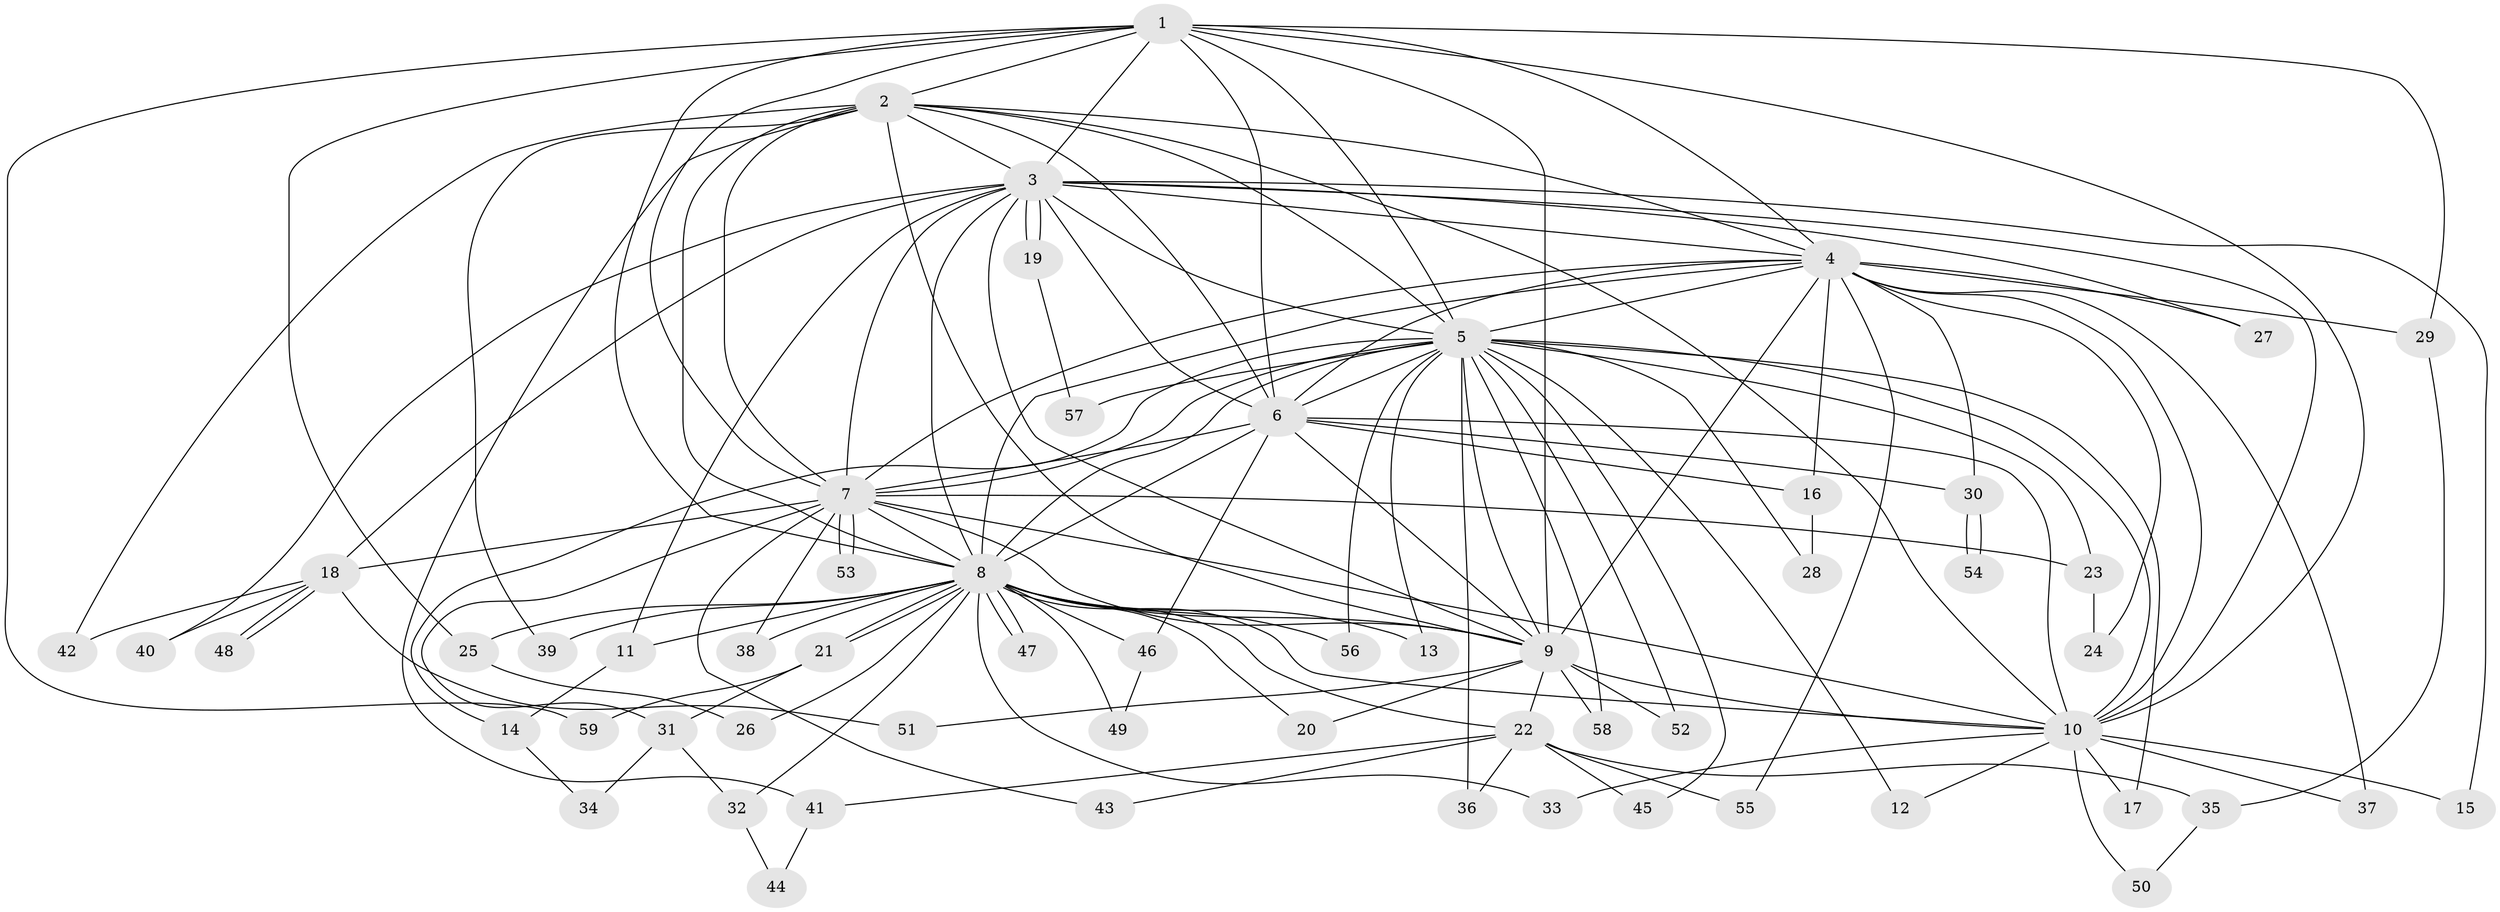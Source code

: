// Generated by graph-tools (version 1.1) at 2025/01/03/09/25 03:01:20]
// undirected, 59 vertices, 143 edges
graph export_dot {
graph [start="1"]
  node [color=gray90,style=filled];
  1;
  2;
  3;
  4;
  5;
  6;
  7;
  8;
  9;
  10;
  11;
  12;
  13;
  14;
  15;
  16;
  17;
  18;
  19;
  20;
  21;
  22;
  23;
  24;
  25;
  26;
  27;
  28;
  29;
  30;
  31;
  32;
  33;
  34;
  35;
  36;
  37;
  38;
  39;
  40;
  41;
  42;
  43;
  44;
  45;
  46;
  47;
  48;
  49;
  50;
  51;
  52;
  53;
  54;
  55;
  56;
  57;
  58;
  59;
  1 -- 2;
  1 -- 3;
  1 -- 4;
  1 -- 5;
  1 -- 6;
  1 -- 7;
  1 -- 8;
  1 -- 9;
  1 -- 10;
  1 -- 25;
  1 -- 29;
  1 -- 59;
  2 -- 3;
  2 -- 4;
  2 -- 5;
  2 -- 6;
  2 -- 7;
  2 -- 8;
  2 -- 9;
  2 -- 10;
  2 -- 39;
  2 -- 41;
  2 -- 42;
  3 -- 4;
  3 -- 5;
  3 -- 6;
  3 -- 7;
  3 -- 8;
  3 -- 9;
  3 -- 10;
  3 -- 11;
  3 -- 15;
  3 -- 18;
  3 -- 19;
  3 -- 19;
  3 -- 27;
  3 -- 40;
  4 -- 5;
  4 -- 6;
  4 -- 7;
  4 -- 8;
  4 -- 9;
  4 -- 10;
  4 -- 16;
  4 -- 24;
  4 -- 27;
  4 -- 29;
  4 -- 30;
  4 -- 37;
  4 -- 55;
  5 -- 6;
  5 -- 7;
  5 -- 8;
  5 -- 9;
  5 -- 10;
  5 -- 12;
  5 -- 13;
  5 -- 14;
  5 -- 17;
  5 -- 23;
  5 -- 28;
  5 -- 36;
  5 -- 45;
  5 -- 52;
  5 -- 56;
  5 -- 57;
  5 -- 58;
  6 -- 7;
  6 -- 8;
  6 -- 9;
  6 -- 10;
  6 -- 16;
  6 -- 30;
  6 -- 46;
  7 -- 8;
  7 -- 9;
  7 -- 10;
  7 -- 18;
  7 -- 23;
  7 -- 31;
  7 -- 38;
  7 -- 43;
  7 -- 53;
  7 -- 53;
  8 -- 9;
  8 -- 10;
  8 -- 11;
  8 -- 13;
  8 -- 20;
  8 -- 21;
  8 -- 21;
  8 -- 22;
  8 -- 25;
  8 -- 26;
  8 -- 32;
  8 -- 33;
  8 -- 38;
  8 -- 39;
  8 -- 46;
  8 -- 47;
  8 -- 47;
  8 -- 49;
  8 -- 56;
  9 -- 10;
  9 -- 20;
  9 -- 22;
  9 -- 51;
  9 -- 52;
  9 -- 58;
  10 -- 12;
  10 -- 15;
  10 -- 17;
  10 -- 33;
  10 -- 37;
  10 -- 50;
  11 -- 14;
  14 -- 34;
  16 -- 28;
  18 -- 40;
  18 -- 42;
  18 -- 48;
  18 -- 48;
  18 -- 51;
  19 -- 57;
  21 -- 31;
  21 -- 59;
  22 -- 35;
  22 -- 36;
  22 -- 41;
  22 -- 43;
  22 -- 45;
  22 -- 55;
  23 -- 24;
  25 -- 26;
  29 -- 35;
  30 -- 54;
  30 -- 54;
  31 -- 32;
  31 -- 34;
  32 -- 44;
  35 -- 50;
  41 -- 44;
  46 -- 49;
}
